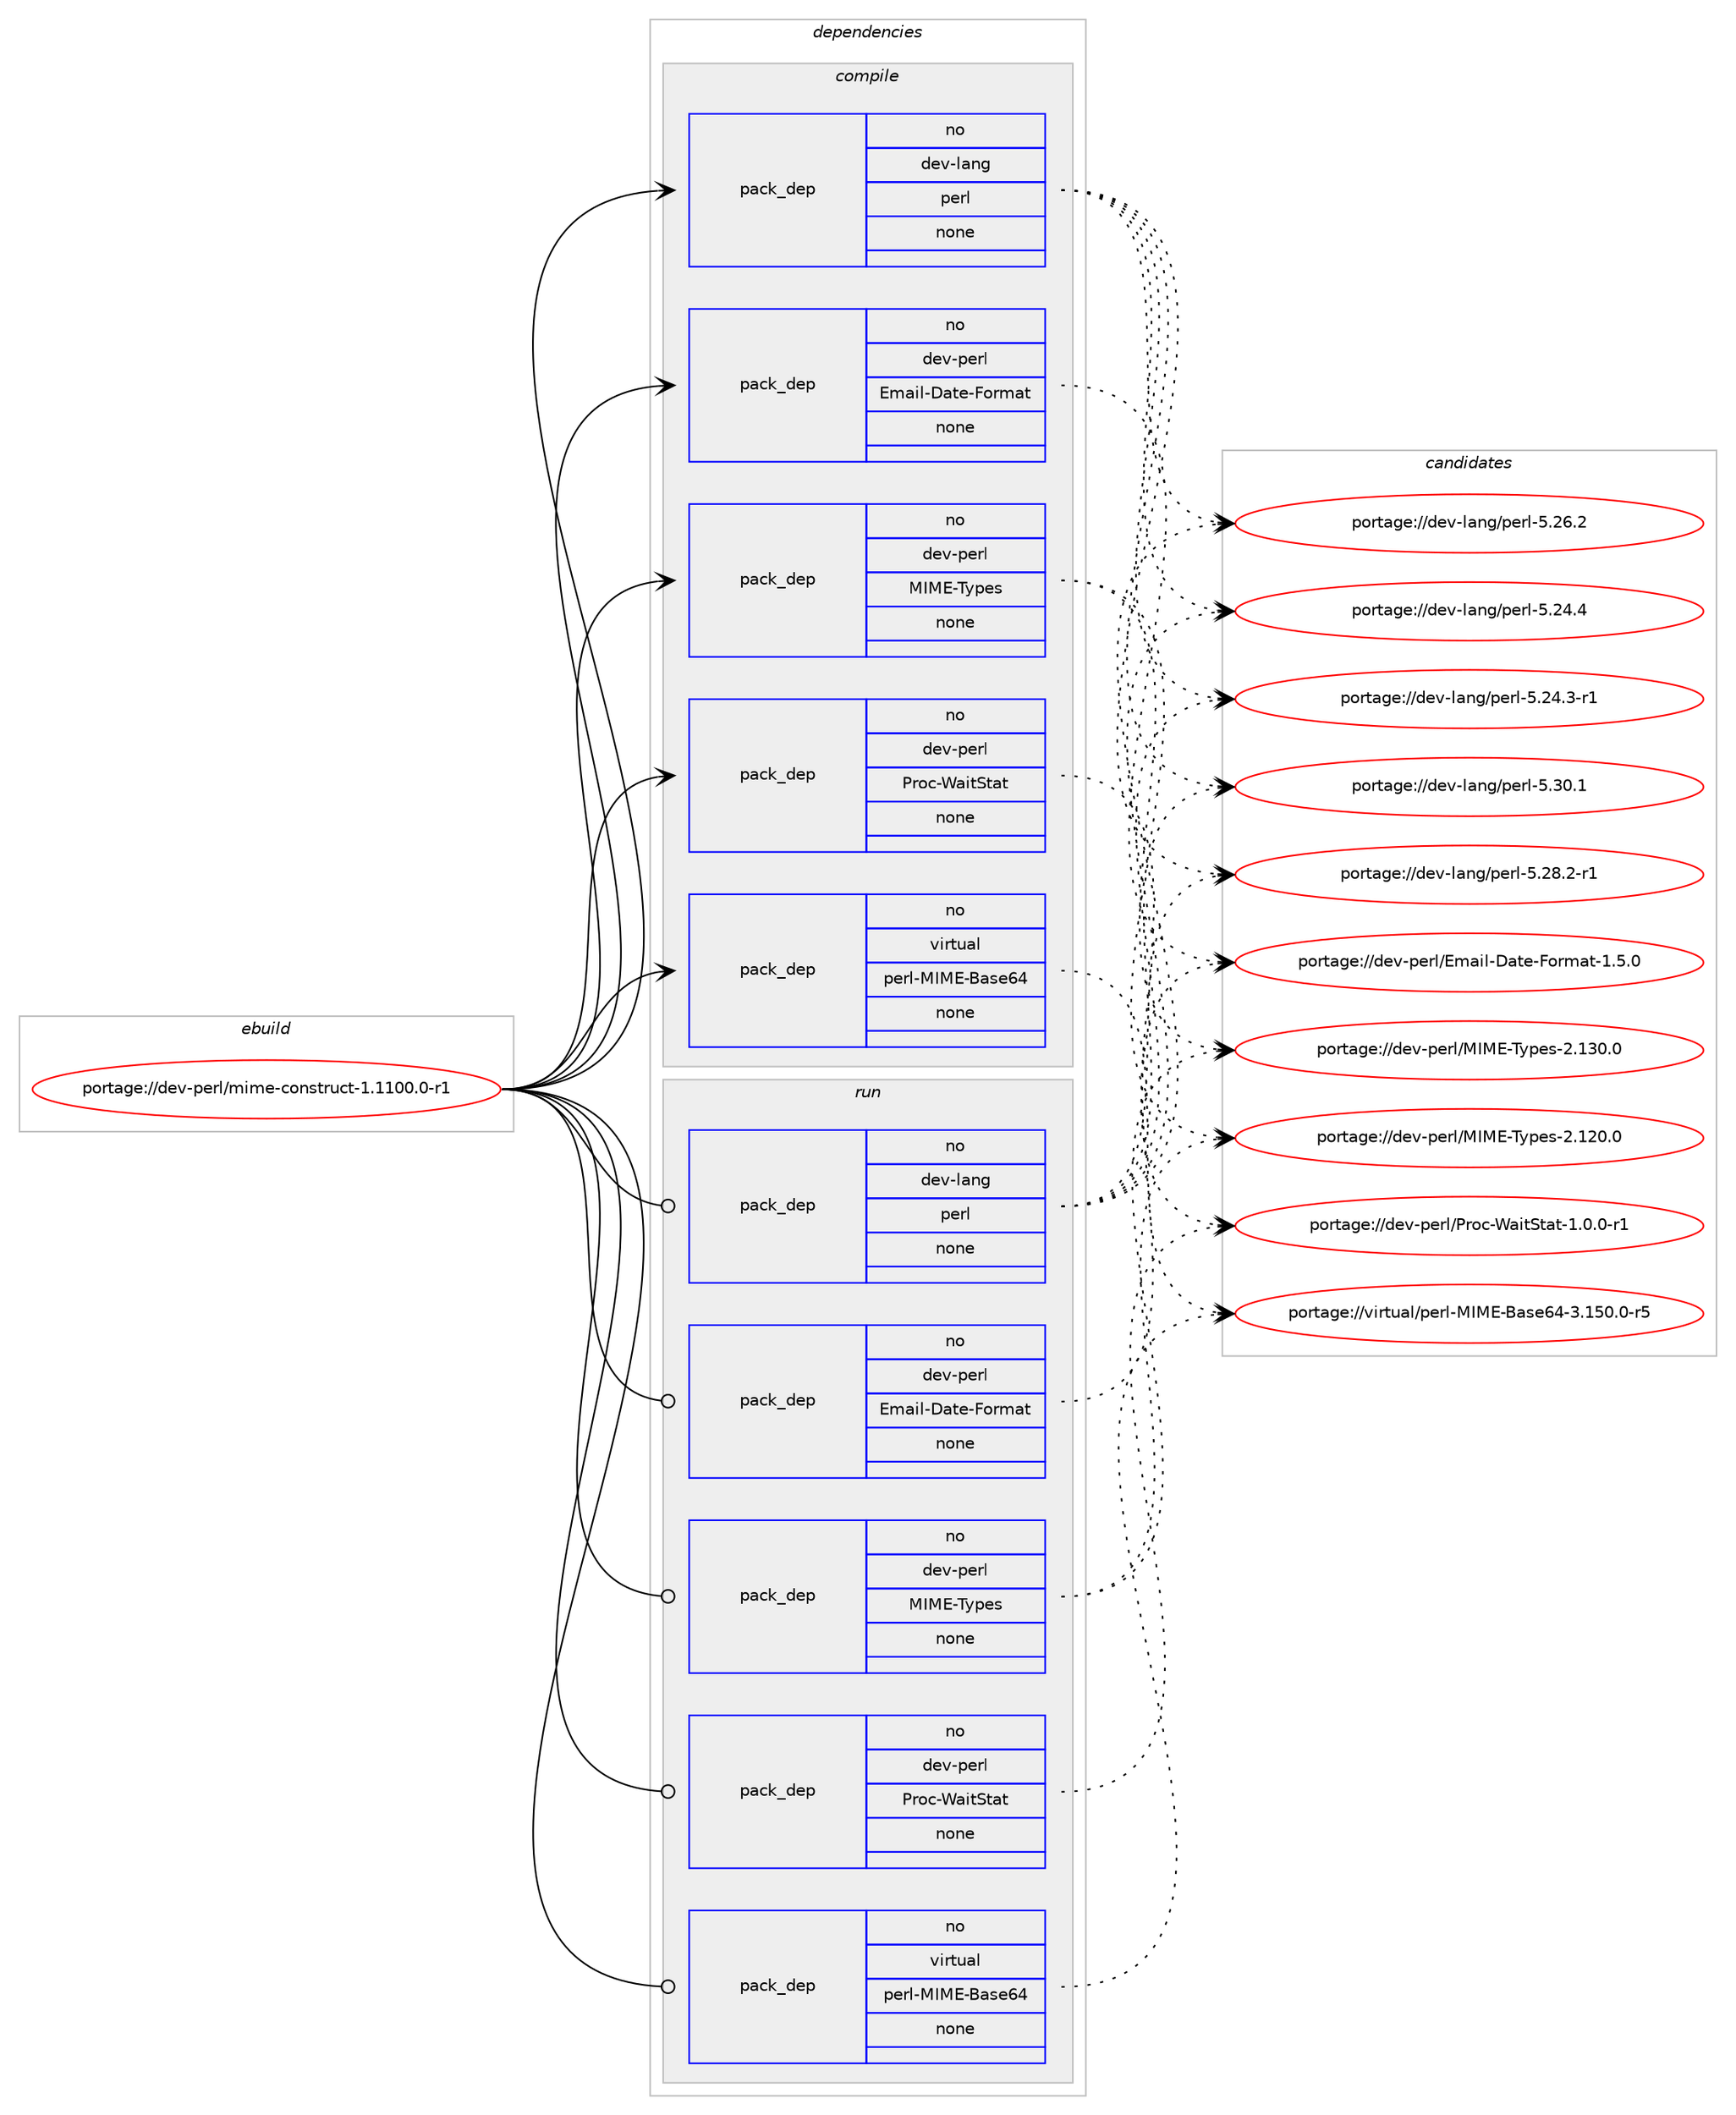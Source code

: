 digraph prolog {

# *************
# Graph options
# *************

newrank=true;
concentrate=true;
compound=true;
graph [rankdir=LR,fontname=Helvetica,fontsize=10,ranksep=1.5];#, ranksep=2.5, nodesep=0.2];
edge  [arrowhead=vee];
node  [fontname=Helvetica,fontsize=10];

# **********
# The ebuild
# **********

subgraph cluster_leftcol {
color=gray;
label=<<i>ebuild</i>>;
id [label="portage://dev-perl/mime-construct-1.1100.0-r1", color=red, width=4, href="../dev-perl/mime-construct-1.1100.0-r1.svg"];
}

# ****************
# The dependencies
# ****************

subgraph cluster_midcol {
color=gray;
label=<<i>dependencies</i>>;
subgraph cluster_compile {
fillcolor="#eeeeee";
style=filled;
label=<<i>compile</i>>;
subgraph pack351957 {
dependency478145 [label=<<TABLE BORDER="0" CELLBORDER="1" CELLSPACING="0" CELLPADDING="4" WIDTH="220"><TR><TD ROWSPAN="6" CELLPADDING="30">pack_dep</TD></TR><TR><TD WIDTH="110">no</TD></TR><TR><TD>dev-lang</TD></TR><TR><TD>perl</TD></TR><TR><TD>none</TD></TR><TR><TD></TD></TR></TABLE>>, shape=none, color=blue];
}
id:e -> dependency478145:w [weight=20,style="solid",arrowhead="vee"];
subgraph pack351958 {
dependency478146 [label=<<TABLE BORDER="0" CELLBORDER="1" CELLSPACING="0" CELLPADDING="4" WIDTH="220"><TR><TD ROWSPAN="6" CELLPADDING="30">pack_dep</TD></TR><TR><TD WIDTH="110">no</TD></TR><TR><TD>dev-perl</TD></TR><TR><TD>Email-Date-Format</TD></TR><TR><TD>none</TD></TR><TR><TD></TD></TR></TABLE>>, shape=none, color=blue];
}
id:e -> dependency478146:w [weight=20,style="solid",arrowhead="vee"];
subgraph pack351959 {
dependency478147 [label=<<TABLE BORDER="0" CELLBORDER="1" CELLSPACING="0" CELLPADDING="4" WIDTH="220"><TR><TD ROWSPAN="6" CELLPADDING="30">pack_dep</TD></TR><TR><TD WIDTH="110">no</TD></TR><TR><TD>dev-perl</TD></TR><TR><TD>MIME-Types</TD></TR><TR><TD>none</TD></TR><TR><TD></TD></TR></TABLE>>, shape=none, color=blue];
}
id:e -> dependency478147:w [weight=20,style="solid",arrowhead="vee"];
subgraph pack351960 {
dependency478148 [label=<<TABLE BORDER="0" CELLBORDER="1" CELLSPACING="0" CELLPADDING="4" WIDTH="220"><TR><TD ROWSPAN="6" CELLPADDING="30">pack_dep</TD></TR><TR><TD WIDTH="110">no</TD></TR><TR><TD>dev-perl</TD></TR><TR><TD>Proc-WaitStat</TD></TR><TR><TD>none</TD></TR><TR><TD></TD></TR></TABLE>>, shape=none, color=blue];
}
id:e -> dependency478148:w [weight=20,style="solid",arrowhead="vee"];
subgraph pack351961 {
dependency478149 [label=<<TABLE BORDER="0" CELLBORDER="1" CELLSPACING="0" CELLPADDING="4" WIDTH="220"><TR><TD ROWSPAN="6" CELLPADDING="30">pack_dep</TD></TR><TR><TD WIDTH="110">no</TD></TR><TR><TD>virtual</TD></TR><TR><TD>perl-MIME-Base64</TD></TR><TR><TD>none</TD></TR><TR><TD></TD></TR></TABLE>>, shape=none, color=blue];
}
id:e -> dependency478149:w [weight=20,style="solid",arrowhead="vee"];
}
subgraph cluster_compileandrun {
fillcolor="#eeeeee";
style=filled;
label=<<i>compile and run</i>>;
}
subgraph cluster_run {
fillcolor="#eeeeee";
style=filled;
label=<<i>run</i>>;
subgraph pack351962 {
dependency478150 [label=<<TABLE BORDER="0" CELLBORDER="1" CELLSPACING="0" CELLPADDING="4" WIDTH="220"><TR><TD ROWSPAN="6" CELLPADDING="30">pack_dep</TD></TR><TR><TD WIDTH="110">no</TD></TR><TR><TD>dev-lang</TD></TR><TR><TD>perl</TD></TR><TR><TD>none</TD></TR><TR><TD></TD></TR></TABLE>>, shape=none, color=blue];
}
id:e -> dependency478150:w [weight=20,style="solid",arrowhead="odot"];
subgraph pack351963 {
dependency478151 [label=<<TABLE BORDER="0" CELLBORDER="1" CELLSPACING="0" CELLPADDING="4" WIDTH="220"><TR><TD ROWSPAN="6" CELLPADDING="30">pack_dep</TD></TR><TR><TD WIDTH="110">no</TD></TR><TR><TD>dev-perl</TD></TR><TR><TD>Email-Date-Format</TD></TR><TR><TD>none</TD></TR><TR><TD></TD></TR></TABLE>>, shape=none, color=blue];
}
id:e -> dependency478151:w [weight=20,style="solid",arrowhead="odot"];
subgraph pack351964 {
dependency478152 [label=<<TABLE BORDER="0" CELLBORDER="1" CELLSPACING="0" CELLPADDING="4" WIDTH="220"><TR><TD ROWSPAN="6" CELLPADDING="30">pack_dep</TD></TR><TR><TD WIDTH="110">no</TD></TR><TR><TD>dev-perl</TD></TR><TR><TD>MIME-Types</TD></TR><TR><TD>none</TD></TR><TR><TD></TD></TR></TABLE>>, shape=none, color=blue];
}
id:e -> dependency478152:w [weight=20,style="solid",arrowhead="odot"];
subgraph pack351965 {
dependency478153 [label=<<TABLE BORDER="0" CELLBORDER="1" CELLSPACING="0" CELLPADDING="4" WIDTH="220"><TR><TD ROWSPAN="6" CELLPADDING="30">pack_dep</TD></TR><TR><TD WIDTH="110">no</TD></TR><TR><TD>dev-perl</TD></TR><TR><TD>Proc-WaitStat</TD></TR><TR><TD>none</TD></TR><TR><TD></TD></TR></TABLE>>, shape=none, color=blue];
}
id:e -> dependency478153:w [weight=20,style="solid",arrowhead="odot"];
subgraph pack351966 {
dependency478154 [label=<<TABLE BORDER="0" CELLBORDER="1" CELLSPACING="0" CELLPADDING="4" WIDTH="220"><TR><TD ROWSPAN="6" CELLPADDING="30">pack_dep</TD></TR><TR><TD WIDTH="110">no</TD></TR><TR><TD>virtual</TD></TR><TR><TD>perl-MIME-Base64</TD></TR><TR><TD>none</TD></TR><TR><TD></TD></TR></TABLE>>, shape=none, color=blue];
}
id:e -> dependency478154:w [weight=20,style="solid",arrowhead="odot"];
}
}

# **************
# The candidates
# **************

subgraph cluster_choices {
rank=same;
color=gray;
label=<<i>candidates</i>>;

subgraph choice351957 {
color=black;
nodesep=1;
choice10010111845108971101034711210111410845534651484649 [label="portage://dev-lang/perl-5.30.1", color=red, width=4,href="../dev-lang/perl-5.30.1.svg"];
choice100101118451089711010347112101114108455346505646504511449 [label="portage://dev-lang/perl-5.28.2-r1", color=red, width=4,href="../dev-lang/perl-5.28.2-r1.svg"];
choice10010111845108971101034711210111410845534650544650 [label="portage://dev-lang/perl-5.26.2", color=red, width=4,href="../dev-lang/perl-5.26.2.svg"];
choice10010111845108971101034711210111410845534650524652 [label="portage://dev-lang/perl-5.24.4", color=red, width=4,href="../dev-lang/perl-5.24.4.svg"];
choice100101118451089711010347112101114108455346505246514511449 [label="portage://dev-lang/perl-5.24.3-r1", color=red, width=4,href="../dev-lang/perl-5.24.3-r1.svg"];
dependency478145:e -> choice10010111845108971101034711210111410845534651484649:w [style=dotted,weight="100"];
dependency478145:e -> choice100101118451089711010347112101114108455346505646504511449:w [style=dotted,weight="100"];
dependency478145:e -> choice10010111845108971101034711210111410845534650544650:w [style=dotted,weight="100"];
dependency478145:e -> choice10010111845108971101034711210111410845534650524652:w [style=dotted,weight="100"];
dependency478145:e -> choice100101118451089711010347112101114108455346505246514511449:w [style=dotted,weight="100"];
}
subgraph choice351958 {
color=black;
nodesep=1;
choice10010111845112101114108476910997105108456897116101457011111410997116454946534648 [label="portage://dev-perl/Email-Date-Format-1.5.0", color=red, width=4,href="../dev-perl/Email-Date-Format-1.5.0.svg"];
dependency478146:e -> choice10010111845112101114108476910997105108456897116101457011111410997116454946534648:w [style=dotted,weight="100"];
}
subgraph choice351959 {
color=black;
nodesep=1;
choice10010111845112101114108477773776945841211121011154550464951484648 [label="portage://dev-perl/MIME-Types-2.130.0", color=red, width=4,href="../dev-perl/MIME-Types-2.130.0.svg"];
choice10010111845112101114108477773776945841211121011154550464950484648 [label="portage://dev-perl/MIME-Types-2.120.0", color=red, width=4,href="../dev-perl/MIME-Types-2.120.0.svg"];
dependency478147:e -> choice10010111845112101114108477773776945841211121011154550464951484648:w [style=dotted,weight="100"];
dependency478147:e -> choice10010111845112101114108477773776945841211121011154550464950484648:w [style=dotted,weight="100"];
}
subgraph choice351960 {
color=black;
nodesep=1;
choice1001011184511210111410847801141119945879710511683116971164549464846484511449 [label="portage://dev-perl/Proc-WaitStat-1.0.0-r1", color=red, width=4,href="../dev-perl/Proc-WaitStat-1.0.0-r1.svg"];
dependency478148:e -> choice1001011184511210111410847801141119945879710511683116971164549464846484511449:w [style=dotted,weight="100"];
}
subgraph choice351961 {
color=black;
nodesep=1;
choice11810511411611797108471121011141084577737769456697115101545245514649534846484511453 [label="portage://virtual/perl-MIME-Base64-3.150.0-r5", color=red, width=4,href="../virtual/perl-MIME-Base64-3.150.0-r5.svg"];
dependency478149:e -> choice11810511411611797108471121011141084577737769456697115101545245514649534846484511453:w [style=dotted,weight="100"];
}
subgraph choice351962 {
color=black;
nodesep=1;
choice10010111845108971101034711210111410845534651484649 [label="portage://dev-lang/perl-5.30.1", color=red, width=4,href="../dev-lang/perl-5.30.1.svg"];
choice100101118451089711010347112101114108455346505646504511449 [label="portage://dev-lang/perl-5.28.2-r1", color=red, width=4,href="../dev-lang/perl-5.28.2-r1.svg"];
choice10010111845108971101034711210111410845534650544650 [label="portage://dev-lang/perl-5.26.2", color=red, width=4,href="../dev-lang/perl-5.26.2.svg"];
choice10010111845108971101034711210111410845534650524652 [label="portage://dev-lang/perl-5.24.4", color=red, width=4,href="../dev-lang/perl-5.24.4.svg"];
choice100101118451089711010347112101114108455346505246514511449 [label="portage://dev-lang/perl-5.24.3-r1", color=red, width=4,href="../dev-lang/perl-5.24.3-r1.svg"];
dependency478150:e -> choice10010111845108971101034711210111410845534651484649:w [style=dotted,weight="100"];
dependency478150:e -> choice100101118451089711010347112101114108455346505646504511449:w [style=dotted,weight="100"];
dependency478150:e -> choice10010111845108971101034711210111410845534650544650:w [style=dotted,weight="100"];
dependency478150:e -> choice10010111845108971101034711210111410845534650524652:w [style=dotted,weight="100"];
dependency478150:e -> choice100101118451089711010347112101114108455346505246514511449:w [style=dotted,weight="100"];
}
subgraph choice351963 {
color=black;
nodesep=1;
choice10010111845112101114108476910997105108456897116101457011111410997116454946534648 [label="portage://dev-perl/Email-Date-Format-1.5.0", color=red, width=4,href="../dev-perl/Email-Date-Format-1.5.0.svg"];
dependency478151:e -> choice10010111845112101114108476910997105108456897116101457011111410997116454946534648:w [style=dotted,weight="100"];
}
subgraph choice351964 {
color=black;
nodesep=1;
choice10010111845112101114108477773776945841211121011154550464951484648 [label="portage://dev-perl/MIME-Types-2.130.0", color=red, width=4,href="../dev-perl/MIME-Types-2.130.0.svg"];
choice10010111845112101114108477773776945841211121011154550464950484648 [label="portage://dev-perl/MIME-Types-2.120.0", color=red, width=4,href="../dev-perl/MIME-Types-2.120.0.svg"];
dependency478152:e -> choice10010111845112101114108477773776945841211121011154550464951484648:w [style=dotted,weight="100"];
dependency478152:e -> choice10010111845112101114108477773776945841211121011154550464950484648:w [style=dotted,weight="100"];
}
subgraph choice351965 {
color=black;
nodesep=1;
choice1001011184511210111410847801141119945879710511683116971164549464846484511449 [label="portage://dev-perl/Proc-WaitStat-1.0.0-r1", color=red, width=4,href="../dev-perl/Proc-WaitStat-1.0.0-r1.svg"];
dependency478153:e -> choice1001011184511210111410847801141119945879710511683116971164549464846484511449:w [style=dotted,weight="100"];
}
subgraph choice351966 {
color=black;
nodesep=1;
choice11810511411611797108471121011141084577737769456697115101545245514649534846484511453 [label="portage://virtual/perl-MIME-Base64-3.150.0-r5", color=red, width=4,href="../virtual/perl-MIME-Base64-3.150.0-r5.svg"];
dependency478154:e -> choice11810511411611797108471121011141084577737769456697115101545245514649534846484511453:w [style=dotted,weight="100"];
}
}

}
